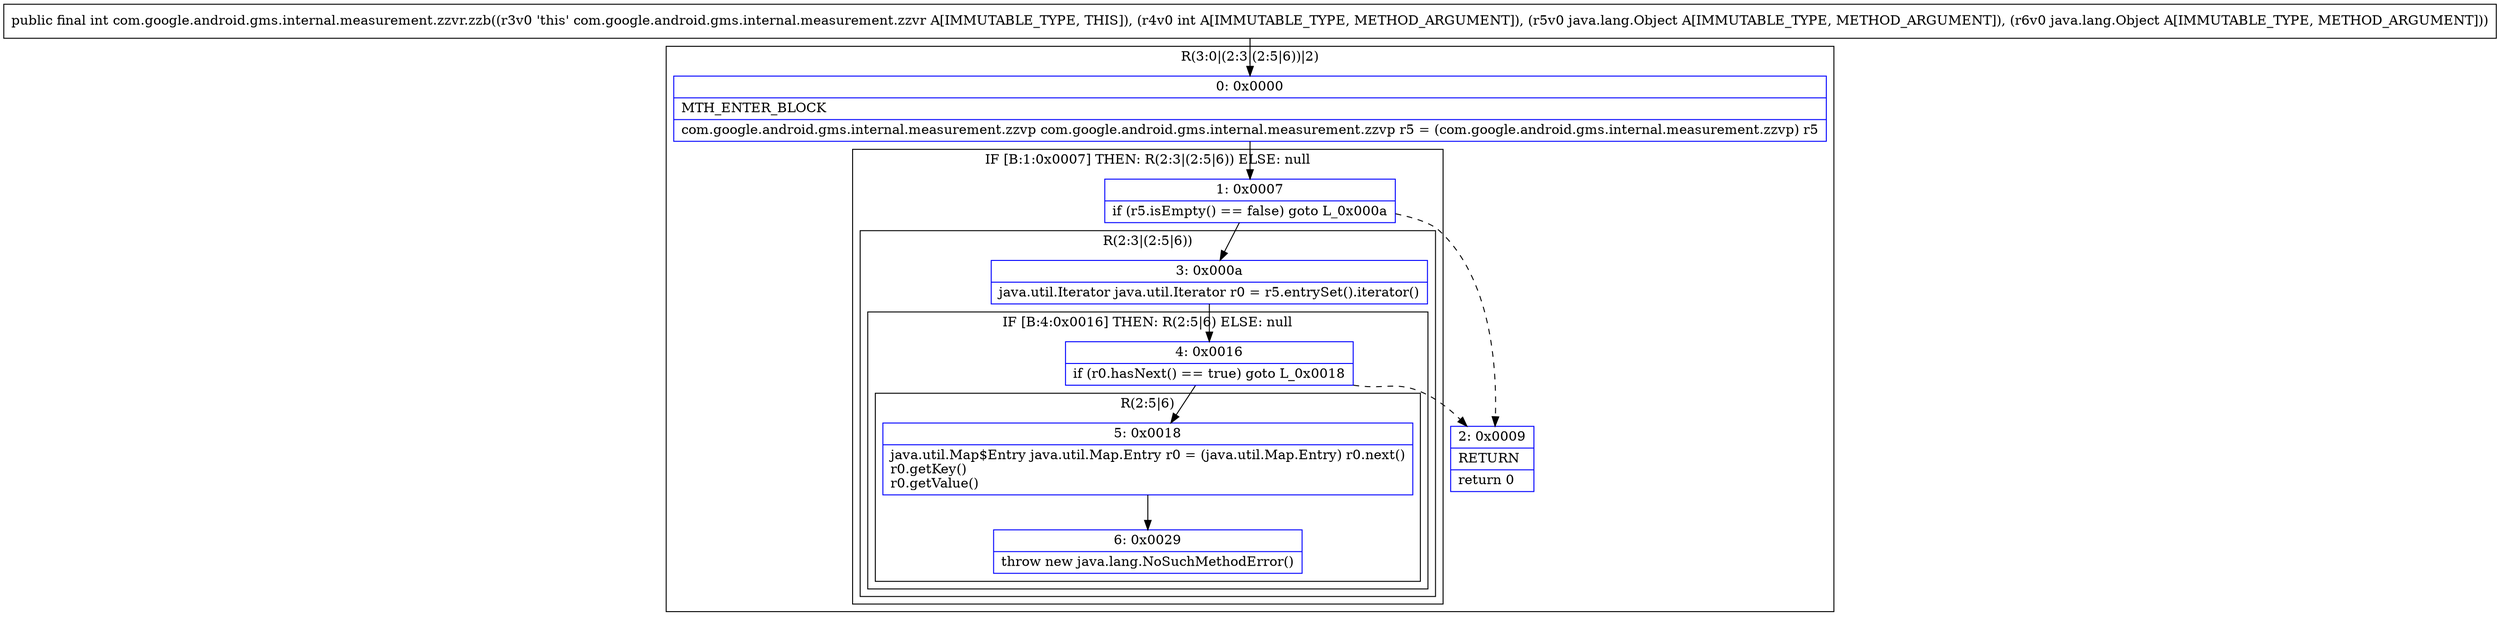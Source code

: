 digraph "CFG forcom.google.android.gms.internal.measurement.zzvr.zzb(ILjava\/lang\/Object;Ljava\/lang\/Object;)I" {
subgraph cluster_Region_268340965 {
label = "R(3:0|(2:3|(2:5|6))|2)";
node [shape=record,color=blue];
Node_0 [shape=record,label="{0\:\ 0x0000|MTH_ENTER_BLOCK\l|com.google.android.gms.internal.measurement.zzvp com.google.android.gms.internal.measurement.zzvp r5 = (com.google.android.gms.internal.measurement.zzvp) r5\l}"];
subgraph cluster_IfRegion_1723192977 {
label = "IF [B:1:0x0007] THEN: R(2:3|(2:5|6)) ELSE: null";
node [shape=record,color=blue];
Node_1 [shape=record,label="{1\:\ 0x0007|if (r5.isEmpty() == false) goto L_0x000a\l}"];
subgraph cluster_Region_1833489456 {
label = "R(2:3|(2:5|6))";
node [shape=record,color=blue];
Node_3 [shape=record,label="{3\:\ 0x000a|java.util.Iterator java.util.Iterator r0 = r5.entrySet().iterator()\l}"];
subgraph cluster_IfRegion_1564016121 {
label = "IF [B:4:0x0016] THEN: R(2:5|6) ELSE: null";
node [shape=record,color=blue];
Node_4 [shape=record,label="{4\:\ 0x0016|if (r0.hasNext() == true) goto L_0x0018\l}"];
subgraph cluster_Region_650828061 {
label = "R(2:5|6)";
node [shape=record,color=blue];
Node_5 [shape=record,label="{5\:\ 0x0018|java.util.Map$Entry java.util.Map.Entry r0 = (java.util.Map.Entry) r0.next()\lr0.getKey()\lr0.getValue()\l}"];
Node_6 [shape=record,label="{6\:\ 0x0029|throw new java.lang.NoSuchMethodError()\l}"];
}
}
}
}
Node_2 [shape=record,label="{2\:\ 0x0009|RETURN\l|return 0\l}"];
}
MethodNode[shape=record,label="{public final int com.google.android.gms.internal.measurement.zzvr.zzb((r3v0 'this' com.google.android.gms.internal.measurement.zzvr A[IMMUTABLE_TYPE, THIS]), (r4v0 int A[IMMUTABLE_TYPE, METHOD_ARGUMENT]), (r5v0 java.lang.Object A[IMMUTABLE_TYPE, METHOD_ARGUMENT]), (r6v0 java.lang.Object A[IMMUTABLE_TYPE, METHOD_ARGUMENT])) }"];
MethodNode -> Node_0;
Node_0 -> Node_1;
Node_1 -> Node_2[style=dashed];
Node_1 -> Node_3;
Node_3 -> Node_4;
Node_4 -> Node_2[style=dashed];
Node_4 -> Node_5;
Node_5 -> Node_6;
}

